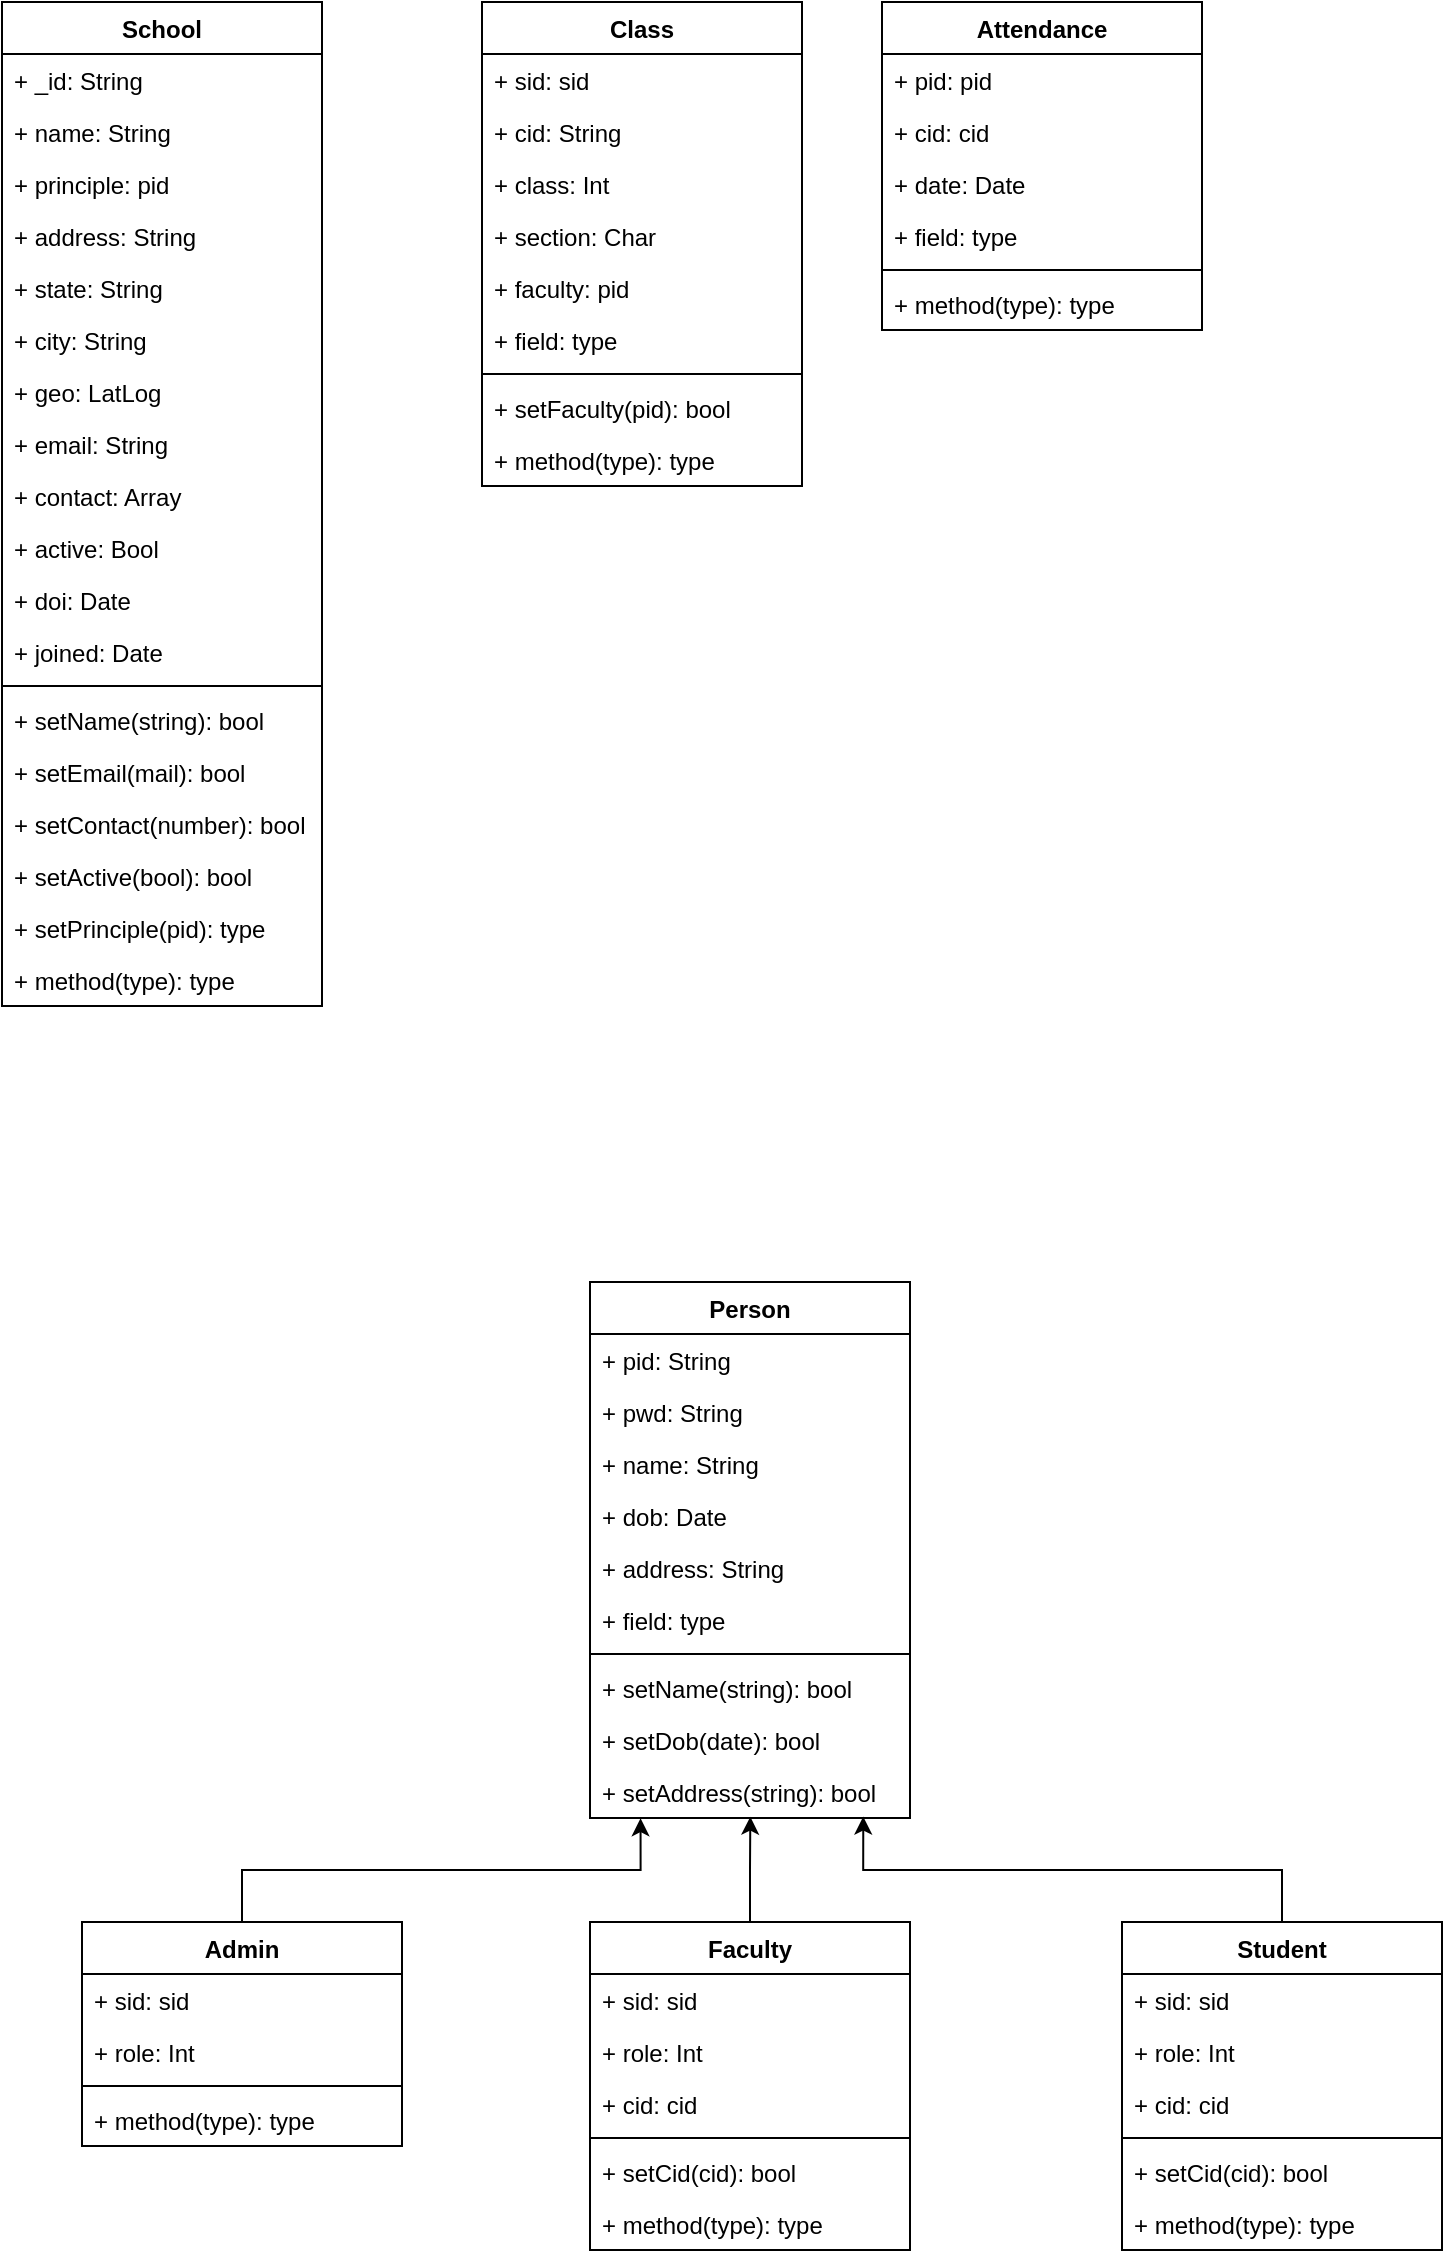 <mxfile version="20.2.3" type="device"><diagram id="C5RBs43oDa-KdzZeNtuy" name="Page-1"><mxGraphModel dx="395" dy="218" grid="1" gridSize="10" guides="1" tooltips="1" connect="1" arrows="1" fold="1" page="0" pageScale="1" pageWidth="827" pageHeight="1169" background="none" math="0" shadow="0"><root><mxCell id="WIyWlLk6GJQsqaUBKTNV-0"/><mxCell id="WIyWlLk6GJQsqaUBKTNV-1" parent="WIyWlLk6GJQsqaUBKTNV-0"/><mxCell id="LytFiK69tzw-8-8Inbms-18" value="Person" style="swimlane;fontStyle=1;align=center;verticalAlign=top;childLayout=stackLayout;horizontal=1;startSize=26;horizontalStack=0;resizeParent=1;resizeParentMax=0;resizeLast=0;collapsible=1;marginBottom=0;" parent="WIyWlLk6GJQsqaUBKTNV-1" vertex="1"><mxGeometry x="344" y="720" width="160" height="268" as="geometry"/></mxCell><mxCell id="LytFiK69tzw-8-8Inbms-19" value="+ pid: String" style="text;strokeColor=none;fillColor=none;align=left;verticalAlign=top;spacingLeft=4;spacingRight=4;overflow=hidden;rotatable=0;points=[[0,0.5],[1,0.5]];portConstraint=eastwest;" parent="LytFiK69tzw-8-8Inbms-18" vertex="1"><mxGeometry y="26" width="160" height="26" as="geometry"/></mxCell><mxCell id="M8KsSiqIATEWNd4w7EiH-5" value="+ pwd: String" style="text;strokeColor=none;fillColor=none;align=left;verticalAlign=top;spacingLeft=4;spacingRight=4;overflow=hidden;rotatable=0;points=[[0,0.5],[1,0.5]];portConstraint=eastwest;" parent="LytFiK69tzw-8-8Inbms-18" vertex="1"><mxGeometry y="52" width="160" height="26" as="geometry"/></mxCell><mxCell id="LytFiK69tzw-8-8Inbms-70" value="+ name: String" style="text;strokeColor=none;fillColor=none;align=left;verticalAlign=top;spacingLeft=4;spacingRight=4;overflow=hidden;rotatable=0;points=[[0,0.5],[1,0.5]];portConstraint=eastwest;" parent="LytFiK69tzw-8-8Inbms-18" vertex="1"><mxGeometry y="78" width="160" height="26" as="geometry"/></mxCell><mxCell id="LytFiK69tzw-8-8Inbms-22" value="+ dob: Date" style="text;strokeColor=none;fillColor=none;align=left;verticalAlign=top;spacingLeft=4;spacingRight=4;overflow=hidden;rotatable=0;points=[[0,0.5],[1,0.5]];portConstraint=eastwest;" parent="LytFiK69tzw-8-8Inbms-18" vertex="1"><mxGeometry y="104" width="160" height="26" as="geometry"/></mxCell><mxCell id="LytFiK69tzw-8-8Inbms-25" value="+ address: String" style="text;strokeColor=none;fillColor=none;align=left;verticalAlign=top;spacingLeft=4;spacingRight=4;overflow=hidden;rotatable=0;points=[[0,0.5],[1,0.5]];portConstraint=eastwest;" parent="LytFiK69tzw-8-8Inbms-18" vertex="1"><mxGeometry y="130" width="160" height="26" as="geometry"/></mxCell><mxCell id="LytFiK69tzw-8-8Inbms-23" value="+ field: type" style="text;strokeColor=none;fillColor=none;align=left;verticalAlign=top;spacingLeft=4;spacingRight=4;overflow=hidden;rotatable=0;points=[[0,0.5],[1,0.5]];portConstraint=eastwest;" parent="LytFiK69tzw-8-8Inbms-18" vertex="1"><mxGeometry y="156" width="160" height="26" as="geometry"/></mxCell><mxCell id="LytFiK69tzw-8-8Inbms-20" value="" style="line;strokeWidth=1;fillColor=none;align=left;verticalAlign=middle;spacingTop=-1;spacingLeft=3;spacingRight=3;rotatable=0;labelPosition=right;points=[];portConstraint=eastwest;" parent="LytFiK69tzw-8-8Inbms-18" vertex="1"><mxGeometry y="182" width="160" height="8" as="geometry"/></mxCell><mxCell id="LytFiK69tzw-8-8Inbms-21" value="+ setName(string): bool" style="text;strokeColor=none;fillColor=none;align=left;verticalAlign=top;spacingLeft=4;spacingRight=4;overflow=hidden;rotatable=0;points=[[0,0.5],[1,0.5]];portConstraint=eastwest;" parent="LytFiK69tzw-8-8Inbms-18" vertex="1"><mxGeometry y="190" width="160" height="26" as="geometry"/></mxCell><mxCell id="LytFiK69tzw-8-8Inbms-29" value="+ setDob(date): bool" style="text;strokeColor=none;fillColor=none;align=left;verticalAlign=top;spacingLeft=4;spacingRight=4;overflow=hidden;rotatable=0;points=[[0,0.5],[1,0.5]];portConstraint=eastwest;" parent="LytFiK69tzw-8-8Inbms-18" vertex="1"><mxGeometry y="216" width="160" height="26" as="geometry"/></mxCell><mxCell id="LytFiK69tzw-8-8Inbms-26" value="+ setAddress(string): bool" style="text;strokeColor=none;fillColor=none;align=left;verticalAlign=top;spacingLeft=4;spacingRight=4;overflow=hidden;rotatable=0;points=[[0,0.5],[1,0.5]];portConstraint=eastwest;" parent="LytFiK69tzw-8-8Inbms-18" vertex="1"><mxGeometry y="242" width="160" height="26" as="geometry"/></mxCell><mxCell id="LytFiK69tzw-8-8Inbms-44" style="edgeStyle=orthogonalEdgeStyle;rounded=0;orthogonalLoop=1;jettySize=auto;html=1;exitX=0.5;exitY=0;exitDx=0;exitDy=0;entryX=0.158;entryY=1.004;entryDx=0;entryDy=0;entryPerimeter=0;" parent="WIyWlLk6GJQsqaUBKTNV-1" source="LytFiK69tzw-8-8Inbms-30" target="LytFiK69tzw-8-8Inbms-26" edge="1"><mxGeometry relative="1" as="geometry"><mxPoint x="360" y="300" as="targetPoint"/></mxGeometry></mxCell><mxCell id="LytFiK69tzw-8-8Inbms-30" value="Admin" style="swimlane;fontStyle=1;align=center;verticalAlign=top;childLayout=stackLayout;horizontal=1;startSize=26;horizontalStack=0;resizeParent=1;resizeParentMax=0;resizeLast=0;collapsible=1;marginBottom=0;" parent="WIyWlLk6GJQsqaUBKTNV-1" vertex="1"><mxGeometry x="90" y="1040" width="160" height="112" as="geometry"/></mxCell><mxCell id="LytFiK69tzw-8-8Inbms-96" value="+ sid: sid" style="text;strokeColor=none;fillColor=none;align=left;verticalAlign=top;spacingLeft=4;spacingRight=4;overflow=hidden;rotatable=0;points=[[0,0.5],[1,0.5]];portConstraint=eastwest;" parent="LytFiK69tzw-8-8Inbms-30" vertex="1"><mxGeometry y="26" width="160" height="26" as="geometry"/></mxCell><mxCell id="LytFiK69tzw-8-8Inbms-97" value="+ role: Int" style="text;strokeColor=none;fillColor=none;align=left;verticalAlign=top;spacingLeft=4;spacingRight=4;overflow=hidden;rotatable=0;points=[[0,0.5],[1,0.5]];portConstraint=eastwest;" parent="LytFiK69tzw-8-8Inbms-30" vertex="1"><mxGeometry y="52" width="160" height="26" as="geometry"/></mxCell><mxCell id="LytFiK69tzw-8-8Inbms-32" value="" style="line;strokeWidth=1;fillColor=none;align=left;verticalAlign=middle;spacingTop=-1;spacingLeft=3;spacingRight=3;rotatable=0;labelPosition=right;points=[];portConstraint=eastwest;" parent="LytFiK69tzw-8-8Inbms-30" vertex="1"><mxGeometry y="78" width="160" height="8" as="geometry"/></mxCell><mxCell id="LytFiK69tzw-8-8Inbms-33" value="+ method(type): type" style="text;strokeColor=none;fillColor=none;align=left;verticalAlign=top;spacingLeft=4;spacingRight=4;overflow=hidden;rotatable=0;points=[[0,0.5],[1,0.5]];portConstraint=eastwest;" parent="LytFiK69tzw-8-8Inbms-30" vertex="1"><mxGeometry y="86" width="160" height="26" as="geometry"/></mxCell><mxCell id="LytFiK69tzw-8-8Inbms-46" style="edgeStyle=orthogonalEdgeStyle;rounded=0;orthogonalLoop=1;jettySize=auto;html=1;exitX=0.5;exitY=0;exitDx=0;exitDy=0;entryX=0.501;entryY=0.974;entryDx=0;entryDy=0;entryPerimeter=0;" parent="WIyWlLk6GJQsqaUBKTNV-1" source="LytFiK69tzw-8-8Inbms-34" target="LytFiK69tzw-8-8Inbms-26" edge="1"><mxGeometry relative="1" as="geometry"/></mxCell><mxCell id="LytFiK69tzw-8-8Inbms-34" value="Faculty" style="swimlane;fontStyle=1;align=center;verticalAlign=top;childLayout=stackLayout;horizontal=1;startSize=26;horizontalStack=0;resizeParent=1;resizeParentMax=0;resizeLast=0;collapsible=1;marginBottom=0;" parent="WIyWlLk6GJQsqaUBKTNV-1" vertex="1"><mxGeometry x="344" y="1040" width="160" height="164" as="geometry"/></mxCell><mxCell id="M8KsSiqIATEWNd4w7EiH-2" value="+ sid: sid" style="text;strokeColor=none;fillColor=none;align=left;verticalAlign=top;spacingLeft=4;spacingRight=4;overflow=hidden;rotatable=0;points=[[0,0.5],[1,0.5]];portConstraint=eastwest;" parent="LytFiK69tzw-8-8Inbms-34" vertex="1"><mxGeometry y="26" width="160" height="26" as="geometry"/></mxCell><mxCell id="LytFiK69tzw-8-8Inbms-35" value="+ role: Int" style="text;strokeColor=none;fillColor=none;align=left;verticalAlign=top;spacingLeft=4;spacingRight=4;overflow=hidden;rotatable=0;points=[[0,0.5],[1,0.5]];portConstraint=eastwest;" parent="LytFiK69tzw-8-8Inbms-34" vertex="1"><mxGeometry y="52" width="160" height="26" as="geometry"/></mxCell><mxCell id="J_Ajjz8og8Ze2q4xfnHm-13" value="+ cid: cid" style="text;strokeColor=none;fillColor=none;align=left;verticalAlign=top;spacingLeft=4;spacingRight=4;overflow=hidden;rotatable=0;points=[[0,0.5],[1,0.5]];portConstraint=eastwest;" parent="LytFiK69tzw-8-8Inbms-34" vertex="1"><mxGeometry y="78" width="160" height="26" as="geometry"/></mxCell><mxCell id="LytFiK69tzw-8-8Inbms-36" value="" style="line;strokeWidth=1;fillColor=none;align=left;verticalAlign=middle;spacingTop=-1;spacingLeft=3;spacingRight=3;rotatable=0;labelPosition=right;points=[];portConstraint=eastwest;" parent="LytFiK69tzw-8-8Inbms-34" vertex="1"><mxGeometry y="104" width="160" height="8" as="geometry"/></mxCell><mxCell id="LytFiK69tzw-8-8Inbms-37" value="+ setCid(cid): bool" style="text;strokeColor=none;fillColor=none;align=left;verticalAlign=top;spacingLeft=4;spacingRight=4;overflow=hidden;rotatable=0;points=[[0,0.5],[1,0.5]];portConstraint=eastwest;" parent="LytFiK69tzw-8-8Inbms-34" vertex="1"><mxGeometry y="112" width="160" height="26" as="geometry"/></mxCell><mxCell id="J_Ajjz8og8Ze2q4xfnHm-14" value="+ method(type): type" style="text;strokeColor=none;fillColor=none;align=left;verticalAlign=top;spacingLeft=4;spacingRight=4;overflow=hidden;rotatable=0;points=[[0,0.5],[1,0.5]];portConstraint=eastwest;" parent="LytFiK69tzw-8-8Inbms-34" vertex="1"><mxGeometry y="138" width="160" height="26" as="geometry"/></mxCell><mxCell id="LytFiK69tzw-8-8Inbms-47" style="edgeStyle=orthogonalEdgeStyle;rounded=0;orthogonalLoop=1;jettySize=auto;html=1;exitX=0.5;exitY=0;exitDx=0;exitDy=0;entryX=0.854;entryY=0.973;entryDx=0;entryDy=0;entryPerimeter=0;" parent="WIyWlLk6GJQsqaUBKTNV-1" source="LytFiK69tzw-8-8Inbms-38" target="LytFiK69tzw-8-8Inbms-26" edge="1"><mxGeometry relative="1" as="geometry"><mxPoint x="486" y="510" as="targetPoint"/></mxGeometry></mxCell><mxCell id="LytFiK69tzw-8-8Inbms-38" value="Student" style="swimlane;fontStyle=1;align=center;verticalAlign=top;childLayout=stackLayout;horizontal=1;startSize=26;horizontalStack=0;resizeParent=1;resizeParentMax=0;resizeLast=0;collapsible=1;marginBottom=0;" parent="WIyWlLk6GJQsqaUBKTNV-1" vertex="1"><mxGeometry x="610" y="1040" width="160" height="164" as="geometry"/></mxCell><mxCell id="M8KsSiqIATEWNd4w7EiH-3" value="+ sid: sid" style="text;strokeColor=none;fillColor=none;align=left;verticalAlign=top;spacingLeft=4;spacingRight=4;overflow=hidden;rotatable=0;points=[[0,0.5],[1,0.5]];portConstraint=eastwest;" parent="LytFiK69tzw-8-8Inbms-38" vertex="1"><mxGeometry y="26" width="160" height="26" as="geometry"/></mxCell><mxCell id="LytFiK69tzw-8-8Inbms-39" value="+ role: Int" style="text;strokeColor=none;fillColor=none;align=left;verticalAlign=top;spacingLeft=4;spacingRight=4;overflow=hidden;rotatable=0;points=[[0,0.5],[1,0.5]];portConstraint=eastwest;" parent="LytFiK69tzw-8-8Inbms-38" vertex="1"><mxGeometry y="52" width="160" height="26" as="geometry"/></mxCell><mxCell id="J_Ajjz8og8Ze2q4xfnHm-15" value="+ cid: cid" style="text;strokeColor=none;fillColor=none;align=left;verticalAlign=top;spacingLeft=4;spacingRight=4;overflow=hidden;rotatable=0;points=[[0,0.5],[1,0.5]];portConstraint=eastwest;" parent="LytFiK69tzw-8-8Inbms-38" vertex="1"><mxGeometry y="78" width="160" height="26" as="geometry"/></mxCell><mxCell id="LytFiK69tzw-8-8Inbms-40" value="" style="line;strokeWidth=1;fillColor=none;align=left;verticalAlign=middle;spacingTop=-1;spacingLeft=3;spacingRight=3;rotatable=0;labelPosition=right;points=[];portConstraint=eastwest;" parent="LytFiK69tzw-8-8Inbms-38" vertex="1"><mxGeometry y="104" width="160" height="8" as="geometry"/></mxCell><mxCell id="LytFiK69tzw-8-8Inbms-41" value="+ setCid(cid): bool" style="text;strokeColor=none;fillColor=none;align=left;verticalAlign=top;spacingLeft=4;spacingRight=4;overflow=hidden;rotatable=0;points=[[0,0.5],[1,0.5]];portConstraint=eastwest;" parent="LytFiK69tzw-8-8Inbms-38" vertex="1"><mxGeometry y="112" width="160" height="26" as="geometry"/></mxCell><mxCell id="J_Ajjz8og8Ze2q4xfnHm-16" value="+ method(type): type" style="text;strokeColor=none;fillColor=none;align=left;verticalAlign=top;spacingLeft=4;spacingRight=4;overflow=hidden;rotatable=0;points=[[0,0.5],[1,0.5]];portConstraint=eastwest;" parent="LytFiK69tzw-8-8Inbms-38" vertex="1"><mxGeometry y="138" width="160" height="26" as="geometry"/></mxCell><mxCell id="LytFiK69tzw-8-8Inbms-48" value="School" style="swimlane;fontStyle=1;align=center;verticalAlign=top;childLayout=stackLayout;horizontal=1;startSize=26;horizontalStack=0;resizeParent=1;resizeParentMax=0;resizeLast=0;collapsible=1;marginBottom=0;" parent="WIyWlLk6GJQsqaUBKTNV-1" vertex="1"><mxGeometry x="50" y="80" width="160" height="502" as="geometry"><mxRectangle x="50" y="80" width="80" height="30" as="alternateBounds"/></mxGeometry></mxCell><mxCell id="LytFiK69tzw-8-8Inbms-66" value="+ _id: String" style="text;strokeColor=none;fillColor=none;align=left;verticalAlign=top;spacingLeft=4;spacingRight=4;overflow=hidden;rotatable=0;points=[[0,0.5],[1,0.5]];portConstraint=eastwest;" parent="LytFiK69tzw-8-8Inbms-48" vertex="1"><mxGeometry y="26" width="160" height="26" as="geometry"/></mxCell><mxCell id="LytFiK69tzw-8-8Inbms-52" value="+ name: String" style="text;strokeColor=none;fillColor=none;align=left;verticalAlign=top;spacingLeft=4;spacingRight=4;overflow=hidden;rotatable=0;points=[[0,0.5],[1,0.5]];portConstraint=eastwest;" parent="LytFiK69tzw-8-8Inbms-48" vertex="1"><mxGeometry y="52" width="160" height="26" as="geometry"/></mxCell><mxCell id="LytFiK69tzw-8-8Inbms-67" value="+ principle: pid" style="text;strokeColor=none;fillColor=none;align=left;verticalAlign=top;spacingLeft=4;spacingRight=4;overflow=hidden;rotatable=0;points=[[0,0.5],[1,0.5]];portConstraint=eastwest;" parent="LytFiK69tzw-8-8Inbms-48" vertex="1"><mxGeometry y="78" width="160" height="26" as="geometry"/></mxCell><mxCell id="LytFiK69tzw-8-8Inbms-53" value="+ address: String" style="text;strokeColor=none;fillColor=none;align=left;verticalAlign=top;spacingLeft=4;spacingRight=4;overflow=hidden;rotatable=0;points=[[0,0.5],[1,0.5]];portConstraint=eastwest;" parent="LytFiK69tzw-8-8Inbms-48" vertex="1"><mxGeometry y="104" width="160" height="26" as="geometry"/></mxCell><mxCell id="LytFiK69tzw-8-8Inbms-61" value="+ state: String" style="text;strokeColor=none;fillColor=none;align=left;verticalAlign=top;spacingLeft=4;spacingRight=4;overflow=hidden;rotatable=0;points=[[0,0.5],[1,0.5]];portConstraint=eastwest;" parent="LytFiK69tzw-8-8Inbms-48" vertex="1"><mxGeometry y="130" width="160" height="26" as="geometry"/></mxCell><mxCell id="LytFiK69tzw-8-8Inbms-62" value="+ city: String" style="text;strokeColor=none;fillColor=none;align=left;verticalAlign=top;spacingLeft=4;spacingRight=4;overflow=hidden;rotatable=0;points=[[0,0.5],[1,0.5]];portConstraint=eastwest;" parent="LytFiK69tzw-8-8Inbms-48" vertex="1"><mxGeometry y="156" width="160" height="26" as="geometry"/></mxCell><mxCell id="LytFiK69tzw-8-8Inbms-63" value="+ geo: LatLog" style="text;strokeColor=none;fillColor=none;align=left;verticalAlign=top;spacingLeft=4;spacingRight=4;overflow=hidden;rotatable=0;points=[[0,0.5],[1,0.5]];portConstraint=eastwest;" parent="LytFiK69tzw-8-8Inbms-48" vertex="1"><mxGeometry y="182" width="160" height="26" as="geometry"/></mxCell><mxCell id="LytFiK69tzw-8-8Inbms-58" value="+ email: String" style="text;strokeColor=none;fillColor=none;align=left;verticalAlign=top;spacingLeft=4;spacingRight=4;overflow=hidden;rotatable=0;points=[[0,0.5],[1,0.5]];portConstraint=eastwest;" parent="LytFiK69tzw-8-8Inbms-48" vertex="1"><mxGeometry y="208" width="160" height="26" as="geometry"/></mxCell><mxCell id="LytFiK69tzw-8-8Inbms-59" value="+ contact: Array" style="text;strokeColor=none;fillColor=none;align=left;verticalAlign=top;spacingLeft=4;spacingRight=4;overflow=hidden;rotatable=0;points=[[0,0.5],[1,0.5]];portConstraint=eastwest;" parent="LytFiK69tzw-8-8Inbms-48" vertex="1"><mxGeometry y="234" width="160" height="26" as="geometry"/></mxCell><mxCell id="LytFiK69tzw-8-8Inbms-54" value="+ active: Bool" style="text;strokeColor=none;fillColor=none;align=left;verticalAlign=top;spacingLeft=4;spacingRight=4;overflow=hidden;rotatable=0;points=[[0,0.5],[1,0.5]];portConstraint=eastwest;" parent="LytFiK69tzw-8-8Inbms-48" vertex="1"><mxGeometry y="260" width="160" height="26" as="geometry"/></mxCell><mxCell id="LytFiK69tzw-8-8Inbms-71" value="+ doi: Date" style="text;strokeColor=none;fillColor=none;align=left;verticalAlign=top;spacingLeft=4;spacingRight=4;overflow=hidden;rotatable=0;points=[[0,0.5],[1,0.5]];portConstraint=eastwest;" parent="LytFiK69tzw-8-8Inbms-48" vertex="1"><mxGeometry y="286" width="160" height="26" as="geometry"/></mxCell><mxCell id="LytFiK69tzw-8-8Inbms-55" value="+ joined: Date" style="text;strokeColor=none;fillColor=none;align=left;verticalAlign=top;spacingLeft=4;spacingRight=4;overflow=hidden;rotatable=0;points=[[0,0.5],[1,0.5]];portConstraint=eastwest;" parent="LytFiK69tzw-8-8Inbms-48" vertex="1"><mxGeometry y="312" width="160" height="26" as="geometry"/></mxCell><mxCell id="LytFiK69tzw-8-8Inbms-50" value="" style="line;strokeWidth=1;fillColor=none;align=left;verticalAlign=middle;spacingTop=-1;spacingLeft=3;spacingRight=3;rotatable=0;labelPosition=right;points=[];portConstraint=eastwest;" parent="LytFiK69tzw-8-8Inbms-48" vertex="1"><mxGeometry y="338" width="160" height="8" as="geometry"/></mxCell><mxCell id="LytFiK69tzw-8-8Inbms-51" value="+ setName(string): bool" style="text;strokeColor=none;fillColor=none;align=left;verticalAlign=top;spacingLeft=4;spacingRight=4;overflow=hidden;rotatable=0;points=[[0,0.5],[1,0.5]];portConstraint=eastwest;" parent="LytFiK69tzw-8-8Inbms-48" vertex="1"><mxGeometry y="346" width="160" height="26" as="geometry"/></mxCell><mxCell id="LytFiK69tzw-8-8Inbms-56" value="+ setEmail(mail): bool" style="text;strokeColor=none;fillColor=none;align=left;verticalAlign=top;spacingLeft=4;spacingRight=4;overflow=hidden;rotatable=0;points=[[0,0.5],[1,0.5]];portConstraint=eastwest;" parent="LytFiK69tzw-8-8Inbms-48" vertex="1"><mxGeometry y="372" width="160" height="26" as="geometry"/></mxCell><mxCell id="LytFiK69tzw-8-8Inbms-57" value="+ setContact(number): bool" style="text;strokeColor=none;fillColor=none;align=left;verticalAlign=top;spacingLeft=4;spacingRight=4;overflow=hidden;rotatable=0;points=[[0,0.5],[1,0.5]];portConstraint=eastwest;" parent="LytFiK69tzw-8-8Inbms-48" vertex="1"><mxGeometry y="398" width="160" height="26" as="geometry"/></mxCell><mxCell id="LytFiK69tzw-8-8Inbms-64" value="+ setActive(bool): bool" style="text;strokeColor=none;fillColor=none;align=left;verticalAlign=top;spacingLeft=4;spacingRight=4;overflow=hidden;rotatable=0;points=[[0,0.5],[1,0.5]];portConstraint=eastwest;" parent="LytFiK69tzw-8-8Inbms-48" vertex="1"><mxGeometry y="424" width="160" height="26" as="geometry"/></mxCell><mxCell id="LytFiK69tzw-8-8Inbms-65" value="+ setPrinciple(pid): type" style="text;strokeColor=none;fillColor=none;align=left;verticalAlign=top;spacingLeft=4;spacingRight=4;overflow=hidden;rotatable=0;points=[[0,0.5],[1,0.5]];portConstraint=eastwest;" parent="LytFiK69tzw-8-8Inbms-48" vertex="1"><mxGeometry y="450" width="160" height="26" as="geometry"/></mxCell><mxCell id="LytFiK69tzw-8-8Inbms-75" value="+ method(type): type" style="text;strokeColor=none;fillColor=none;align=left;verticalAlign=top;spacingLeft=4;spacingRight=4;overflow=hidden;rotatable=0;points=[[0,0.5],[1,0.5]];portConstraint=eastwest;" parent="LytFiK69tzw-8-8Inbms-48" vertex="1"><mxGeometry y="476" width="160" height="26" as="geometry"/></mxCell><mxCell id="M8KsSiqIATEWNd4w7EiH-6" value="Class" style="swimlane;fontStyle=1;align=center;verticalAlign=top;childLayout=stackLayout;horizontal=1;startSize=26;horizontalStack=0;resizeParent=1;resizeParentMax=0;resizeLast=0;collapsible=1;marginBottom=0;" parent="WIyWlLk6GJQsqaUBKTNV-1" vertex="1"><mxGeometry x="290" y="80" width="160" height="242" as="geometry"/></mxCell><mxCell id="M8KsSiqIATEWNd4w7EiH-7" value="+ sid: sid" style="text;strokeColor=none;fillColor=none;align=left;verticalAlign=top;spacingLeft=4;spacingRight=4;overflow=hidden;rotatable=0;points=[[0,0.5],[1,0.5]];portConstraint=eastwest;" parent="M8KsSiqIATEWNd4w7EiH-6" vertex="1"><mxGeometry y="26" width="160" height="26" as="geometry"/></mxCell><mxCell id="J_Ajjz8og8Ze2q4xfnHm-12" value="+ cid: String" style="text;strokeColor=none;fillColor=none;align=left;verticalAlign=top;spacingLeft=4;spacingRight=4;overflow=hidden;rotatable=0;points=[[0,0.5],[1,0.5]];portConstraint=eastwest;" parent="M8KsSiqIATEWNd4w7EiH-6" vertex="1"><mxGeometry y="52" width="160" height="26" as="geometry"/></mxCell><mxCell id="M8KsSiqIATEWNd4w7EiH-10" value="+ class: Int" style="text;strokeColor=none;fillColor=none;align=left;verticalAlign=top;spacingLeft=4;spacingRight=4;overflow=hidden;rotatable=0;points=[[0,0.5],[1,0.5]];portConstraint=eastwest;" parent="M8KsSiqIATEWNd4w7EiH-6" vertex="1"><mxGeometry y="78" width="160" height="26" as="geometry"/></mxCell><mxCell id="J_Ajjz8og8Ze2q4xfnHm-0" value="+ section: Char" style="text;strokeColor=none;fillColor=none;align=left;verticalAlign=top;spacingLeft=4;spacingRight=4;overflow=hidden;rotatable=0;points=[[0,0.5],[1,0.5]];portConstraint=eastwest;" parent="M8KsSiqIATEWNd4w7EiH-6" vertex="1"><mxGeometry y="104" width="160" height="26" as="geometry"/></mxCell><mxCell id="J_Ajjz8og8Ze2q4xfnHm-1" value="+ faculty: pid" style="text;strokeColor=none;fillColor=none;align=left;verticalAlign=top;spacingLeft=4;spacingRight=4;overflow=hidden;rotatable=0;points=[[0,0.5],[1,0.5]];portConstraint=eastwest;" parent="M8KsSiqIATEWNd4w7EiH-6" vertex="1"><mxGeometry y="130" width="160" height="26" as="geometry"/></mxCell><mxCell id="J_Ajjz8og8Ze2q4xfnHm-2" value="+ field: type" style="text;strokeColor=none;fillColor=none;align=left;verticalAlign=top;spacingLeft=4;spacingRight=4;overflow=hidden;rotatable=0;points=[[0,0.5],[1,0.5]];portConstraint=eastwest;" parent="M8KsSiqIATEWNd4w7EiH-6" vertex="1"><mxGeometry y="156" width="160" height="26" as="geometry"/></mxCell><mxCell id="M8KsSiqIATEWNd4w7EiH-8" value="" style="line;strokeWidth=1;fillColor=none;align=left;verticalAlign=middle;spacingTop=-1;spacingLeft=3;spacingRight=3;rotatable=0;labelPosition=right;points=[];portConstraint=eastwest;" parent="M8KsSiqIATEWNd4w7EiH-6" vertex="1"><mxGeometry y="182" width="160" height="8" as="geometry"/></mxCell><mxCell id="M8KsSiqIATEWNd4w7EiH-9" value="+ setFaculty(pid): bool" style="text;strokeColor=none;fillColor=none;align=left;verticalAlign=top;spacingLeft=4;spacingRight=4;overflow=hidden;rotatable=0;points=[[0,0.5],[1,0.5]];portConstraint=eastwest;" parent="M8KsSiqIATEWNd4w7EiH-6" vertex="1"><mxGeometry y="190" width="160" height="26" as="geometry"/></mxCell><mxCell id="J_Ajjz8og8Ze2q4xfnHm-3" value="+ method(type): type" style="text;strokeColor=none;fillColor=none;align=left;verticalAlign=top;spacingLeft=4;spacingRight=4;overflow=hidden;rotatable=0;points=[[0,0.5],[1,0.5]];portConstraint=eastwest;" parent="M8KsSiqIATEWNd4w7EiH-6" vertex="1"><mxGeometry y="216" width="160" height="26" as="geometry"/></mxCell><mxCell id="J_Ajjz8og8Ze2q4xfnHm-4" value="Attendance" style="swimlane;fontStyle=1;align=center;verticalAlign=top;childLayout=stackLayout;horizontal=1;startSize=26;horizontalStack=0;resizeParent=1;resizeParentMax=0;resizeLast=0;collapsible=1;marginBottom=0;" parent="WIyWlLk6GJQsqaUBKTNV-1" vertex="1"><mxGeometry x="490" y="80" width="160" height="164" as="geometry"/></mxCell><mxCell id="J_Ajjz8og8Ze2q4xfnHm-5" value="+ pid: pid" style="text;strokeColor=none;fillColor=none;align=left;verticalAlign=top;spacingLeft=4;spacingRight=4;overflow=hidden;rotatable=0;points=[[0,0.5],[1,0.5]];portConstraint=eastwest;" parent="J_Ajjz8og8Ze2q4xfnHm-4" vertex="1"><mxGeometry y="26" width="160" height="26" as="geometry"/></mxCell><mxCell id="J_Ajjz8og8Ze2q4xfnHm-8" value="+ cid: cid" style="text;strokeColor=none;fillColor=none;align=left;verticalAlign=top;spacingLeft=4;spacingRight=4;overflow=hidden;rotatable=0;points=[[0,0.5],[1,0.5]];portConstraint=eastwest;" parent="J_Ajjz8og8Ze2q4xfnHm-4" vertex="1"><mxGeometry y="52" width="160" height="26" as="geometry"/></mxCell><mxCell id="J_Ajjz8og8Ze2q4xfnHm-10" value="+ date: Date" style="text;strokeColor=none;fillColor=none;align=left;verticalAlign=top;spacingLeft=4;spacingRight=4;overflow=hidden;rotatable=0;points=[[0,0.5],[1,0.5]];portConstraint=eastwest;" parent="J_Ajjz8og8Ze2q4xfnHm-4" vertex="1"><mxGeometry y="78" width="160" height="26" as="geometry"/></mxCell><mxCell id="J_Ajjz8og8Ze2q4xfnHm-11" value="+ field: type" style="text;strokeColor=none;fillColor=none;align=left;verticalAlign=top;spacingLeft=4;spacingRight=4;overflow=hidden;rotatable=0;points=[[0,0.5],[1,0.5]];portConstraint=eastwest;" parent="J_Ajjz8og8Ze2q4xfnHm-4" vertex="1"><mxGeometry y="104" width="160" height="26" as="geometry"/></mxCell><mxCell id="J_Ajjz8og8Ze2q4xfnHm-6" value="" style="line;strokeWidth=1;fillColor=none;align=left;verticalAlign=middle;spacingTop=-1;spacingLeft=3;spacingRight=3;rotatable=0;labelPosition=right;points=[];portConstraint=eastwest;" parent="J_Ajjz8og8Ze2q4xfnHm-4" vertex="1"><mxGeometry y="130" width="160" height="8" as="geometry"/></mxCell><mxCell id="J_Ajjz8og8Ze2q4xfnHm-7" value="+ method(type): type" style="text;strokeColor=none;fillColor=none;align=left;verticalAlign=top;spacingLeft=4;spacingRight=4;overflow=hidden;rotatable=0;points=[[0,0.5],[1,0.5]];portConstraint=eastwest;" parent="J_Ajjz8og8Ze2q4xfnHm-4" vertex="1"><mxGeometry y="138" width="160" height="26" as="geometry"/></mxCell></root></mxGraphModel></diagram></mxfile>